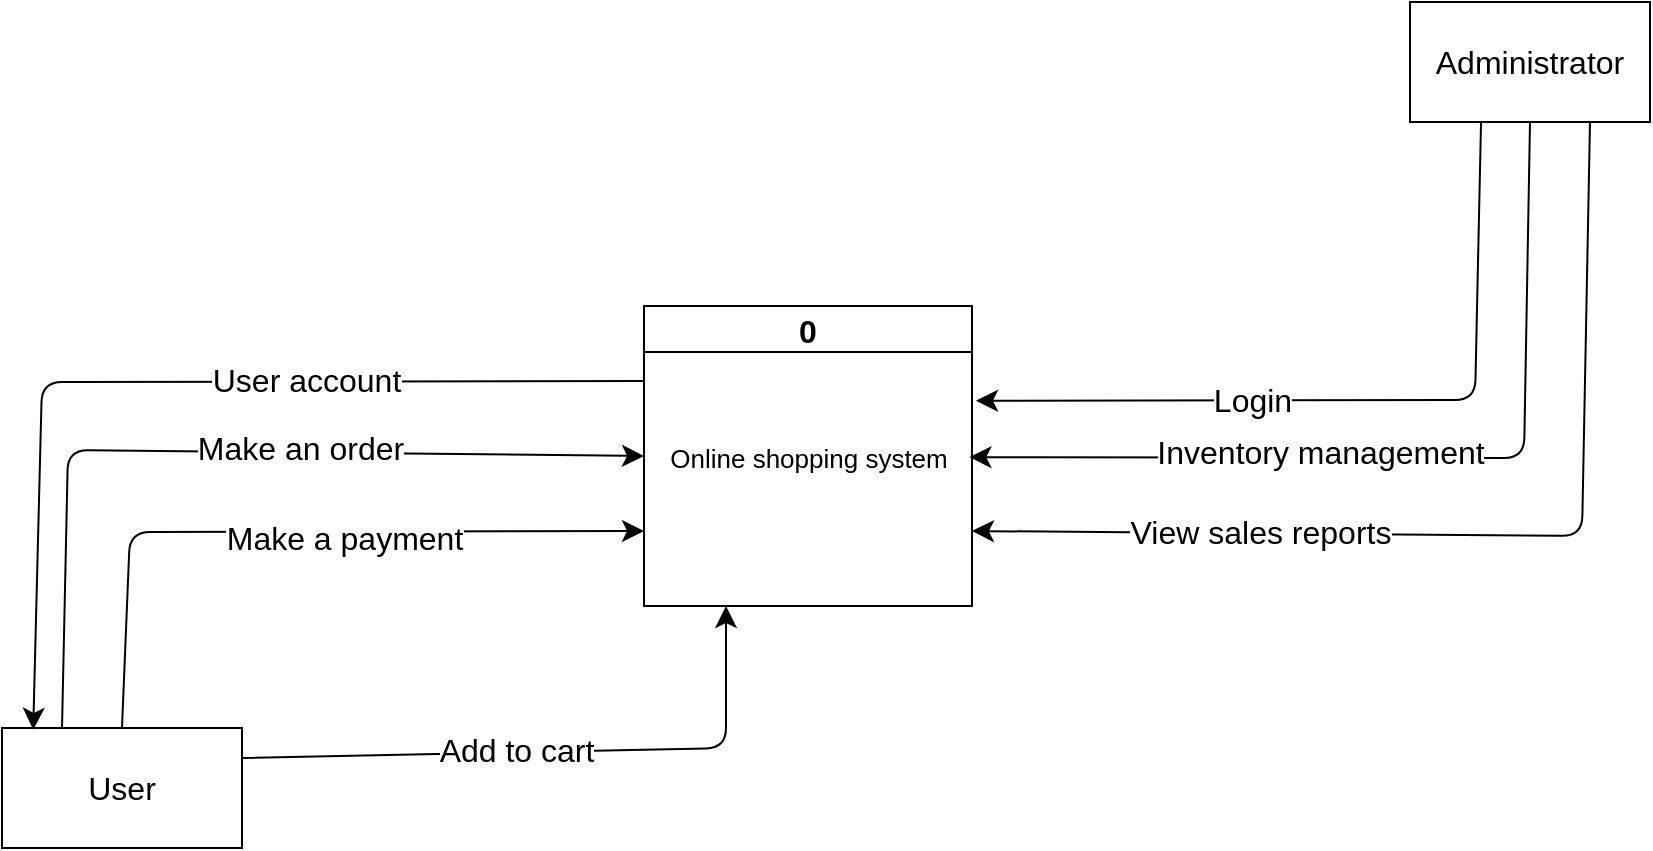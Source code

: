 <mxfile version="22.1.11" type="github">
  <diagram name="Page-1" id="157MY7tqHtxdynqmj1PK">
    <mxGraphModel dx="1400" dy="945" grid="0" gridSize="10" guides="1" tooltips="1" connect="1" arrows="1" fold="1" page="0" pageScale="1" pageWidth="850" pageHeight="1100" math="0" shadow="0">
      <root>
        <mxCell id="0" />
        <mxCell id="1" parent="0" />
        <mxCell id="oe0KPoGTlrfMrWEbi1mf-1" value="0" style="swimlane;fontSize=16;" vertex="1" parent="1">
          <mxGeometry x="-2" y="81" width="164" height="150" as="geometry" />
        </mxCell>
        <mxCell id="oe0KPoGTlrfMrWEbi1mf-2" value="&lt;font style=&quot;font-size: 13px;&quot;&gt;Online shopping system&lt;/font&gt;" style="text;html=1;align=center;verticalAlign=middle;resizable=0;points=[];autosize=1;strokeColor=none;fillColor=none;fontSize=16;" vertex="1" parent="oe0KPoGTlrfMrWEbi1mf-1">
          <mxGeometry x="3.5" y="59.5" width="157" height="31" as="geometry" />
        </mxCell>
        <mxCell id="oe0KPoGTlrfMrWEbi1mf-19" style="edgeStyle=none;rounded=1;orthogonalLoop=1;jettySize=auto;html=1;exitX=0.25;exitY=1;exitDx=0;exitDy=0;fontSize=12;startSize=8;endSize=8;" edge="1" parent="1">
          <mxGeometry relative="1" as="geometry">
            <mxPoint x="163.996" y="128.381" as="targetPoint" />
            <mxPoint x="416.52" y="-11" as="sourcePoint" />
            <Array as="points">
              <mxPoint x="413.52" y="128" />
            </Array>
          </mxGeometry>
        </mxCell>
        <mxCell id="oe0KPoGTlrfMrWEbi1mf-20" value="Login" style="edgeLabel;html=1;align=center;verticalAlign=middle;resizable=0;points=[];fontSize=16;" vertex="1" connectable="0" parent="oe0KPoGTlrfMrWEbi1mf-19">
          <mxGeometry x="-0.148" y="2" relative="1" as="geometry">
            <mxPoint x="-85" y="-2" as="offset" />
          </mxGeometry>
        </mxCell>
        <mxCell id="oe0KPoGTlrfMrWEbi1mf-23" style="edgeStyle=none;rounded=1;orthogonalLoop=1;jettySize=auto;html=1;exitX=0.75;exitY=1;exitDx=0;exitDy=0;entryX=1;entryY=0.75;entryDx=0;entryDy=0;fontSize=12;startSize=8;endSize=8;" edge="1" parent="1" source="oe0KPoGTlrfMrWEbi1mf-3" target="oe0KPoGTlrfMrWEbi1mf-1">
          <mxGeometry relative="1" as="geometry">
            <Array as="points">
              <mxPoint x="467" y="196" />
            </Array>
          </mxGeometry>
        </mxCell>
        <mxCell id="oe0KPoGTlrfMrWEbi1mf-24" value="View sales reports" style="edgeLabel;html=1;align=center;verticalAlign=middle;resizable=0;points=[];fontSize=16;" vertex="1" connectable="0" parent="oe0KPoGTlrfMrWEbi1mf-23">
          <mxGeometry x="0.439" y="-1" relative="1" as="geometry">
            <mxPoint as="offset" />
          </mxGeometry>
        </mxCell>
        <mxCell id="oe0KPoGTlrfMrWEbi1mf-3" value="Administrator" style="rounded=0;whiteSpace=wrap;html=1;fontSize=16;" vertex="1" parent="1">
          <mxGeometry x="381" y="-71" width="120" height="60" as="geometry" />
        </mxCell>
        <mxCell id="oe0KPoGTlrfMrWEbi1mf-11" style="edgeStyle=none;rounded=1;orthogonalLoop=1;jettySize=auto;html=1;exitX=0.5;exitY=0;exitDx=0;exitDy=0;entryX=0;entryY=0.75;entryDx=0;entryDy=0;fontSize=12;startSize=8;endSize=8;" edge="1" parent="1" source="oe0KPoGTlrfMrWEbi1mf-4" target="oe0KPoGTlrfMrWEbi1mf-1">
          <mxGeometry relative="1" as="geometry">
            <Array as="points">
              <mxPoint x="-259" y="194" />
            </Array>
          </mxGeometry>
        </mxCell>
        <mxCell id="oe0KPoGTlrfMrWEbi1mf-12" value="Make a payment" style="edgeLabel;html=1;align=center;verticalAlign=middle;resizable=0;points=[];fontSize=16;" vertex="1" connectable="0" parent="oe0KPoGTlrfMrWEbi1mf-11">
          <mxGeometry x="0.156" y="-3" relative="1" as="geometry">
            <mxPoint as="offset" />
          </mxGeometry>
        </mxCell>
        <mxCell id="oe0KPoGTlrfMrWEbi1mf-15" style="edgeStyle=none;rounded=1;orthogonalLoop=1;jettySize=auto;html=1;exitX=0.25;exitY=0;exitDx=0;exitDy=0;entryX=0;entryY=0.5;entryDx=0;entryDy=0;fontSize=12;startSize=8;endSize=8;" edge="1" parent="1" source="oe0KPoGTlrfMrWEbi1mf-4" target="oe0KPoGTlrfMrWEbi1mf-1">
          <mxGeometry relative="1" as="geometry">
            <Array as="points">
              <mxPoint x="-290" y="153" />
            </Array>
          </mxGeometry>
        </mxCell>
        <mxCell id="oe0KPoGTlrfMrWEbi1mf-16" value="Make an order" style="edgeLabel;html=1;align=center;verticalAlign=middle;resizable=0;points=[];fontSize=16;" vertex="1" connectable="0" parent="oe0KPoGTlrfMrWEbi1mf-15">
          <mxGeometry x="0.046" relative="1" as="geometry">
            <mxPoint x="31" y="-2" as="offset" />
          </mxGeometry>
        </mxCell>
        <mxCell id="oe0KPoGTlrfMrWEbi1mf-17" style="edgeStyle=none;rounded=1;orthogonalLoop=1;jettySize=auto;html=1;exitX=1;exitY=0.25;exitDx=0;exitDy=0;entryX=0.25;entryY=1;entryDx=0;entryDy=0;fontSize=12;startSize=8;endSize=8;" edge="1" parent="1" source="oe0KPoGTlrfMrWEbi1mf-4" target="oe0KPoGTlrfMrWEbi1mf-1">
          <mxGeometry relative="1" as="geometry">
            <Array as="points">
              <mxPoint x="39" y="302" />
            </Array>
          </mxGeometry>
        </mxCell>
        <mxCell id="oe0KPoGTlrfMrWEbi1mf-18" value="Add to cart" style="edgeLabel;html=1;align=center;verticalAlign=middle;resizable=0;points=[];fontSize=16;" vertex="1" connectable="0" parent="oe0KPoGTlrfMrWEbi1mf-17">
          <mxGeometry x="-0.124" y="1" relative="1" as="geometry">
            <mxPoint as="offset" />
          </mxGeometry>
        </mxCell>
        <mxCell id="oe0KPoGTlrfMrWEbi1mf-4" value="User" style="rounded=0;whiteSpace=wrap;html=1;fontSize=16;" vertex="1" parent="1">
          <mxGeometry x="-323" y="292" width="120" height="60" as="geometry" />
        </mxCell>
        <mxCell id="oe0KPoGTlrfMrWEbi1mf-13" style="edgeStyle=none;rounded=1;orthogonalLoop=1;jettySize=auto;html=1;exitX=0;exitY=0.25;exitDx=0;exitDy=0;entryX=0.13;entryY=0.015;entryDx=0;entryDy=0;entryPerimeter=0;fontSize=12;startSize=8;endSize=8;" edge="1" parent="1" source="oe0KPoGTlrfMrWEbi1mf-1" target="oe0KPoGTlrfMrWEbi1mf-4">
          <mxGeometry relative="1" as="geometry">
            <Array as="points">
              <mxPoint x="-303" y="119" />
            </Array>
          </mxGeometry>
        </mxCell>
        <mxCell id="oe0KPoGTlrfMrWEbi1mf-14" value="User account" style="edgeLabel;html=1;align=center;verticalAlign=middle;resizable=0;points=[];fontSize=16;" vertex="1" connectable="0" parent="oe0KPoGTlrfMrWEbi1mf-13">
          <mxGeometry x="-0.286" y="-1" relative="1" as="geometry">
            <mxPoint as="offset" />
          </mxGeometry>
        </mxCell>
        <mxCell id="oe0KPoGTlrfMrWEbi1mf-21" style="edgeStyle=none;rounded=1;orthogonalLoop=1;jettySize=auto;html=1;exitX=0.5;exitY=1;exitDx=0;exitDy=0;entryX=1.014;entryY=0.518;entryDx=0;entryDy=0;entryPerimeter=0;fontSize=12;startSize=8;endSize=8;" edge="1" parent="1" source="oe0KPoGTlrfMrWEbi1mf-3" target="oe0KPoGTlrfMrWEbi1mf-2">
          <mxGeometry relative="1" as="geometry">
            <Array as="points">
              <mxPoint x="438" y="157" />
            </Array>
          </mxGeometry>
        </mxCell>
        <mxCell id="oe0KPoGTlrfMrWEbi1mf-22" value="Inventory management" style="edgeLabel;html=1;align=center;verticalAlign=middle;resizable=0;points=[];fontSize=16;" vertex="1" connectable="0" parent="oe0KPoGTlrfMrWEbi1mf-21">
          <mxGeometry x="0.078" y="2" relative="1" as="geometry">
            <mxPoint x="-30" y="-5" as="offset" />
          </mxGeometry>
        </mxCell>
      </root>
    </mxGraphModel>
  </diagram>
</mxfile>
